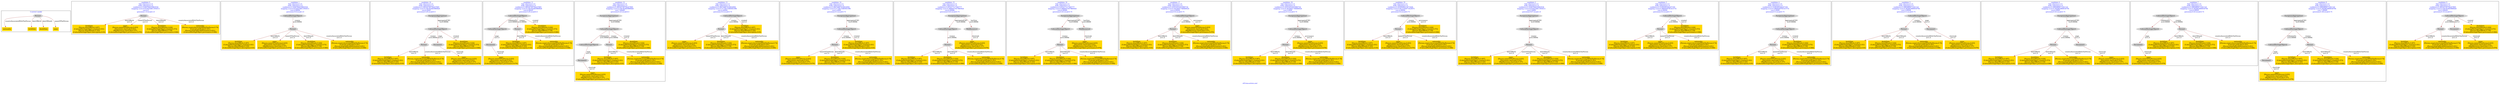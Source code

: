digraph n0 {
fontcolor="blue"
remincross="true"
label="s03-ima-artists.xml"
subgraph cluster_0 {
label="1-correct model"
n2[style="filled",color="white",fillcolor="lightgray",label="Person1"];
n3[shape="plaintext",style="filled",fillcolor="gold",label="nationality"];
n4[shape="plaintext",style="filled",fillcolor="gold",label="birthDate"];
n5[shape="plaintext",style="filled",fillcolor="gold",label="deathDate"];
n6[shape="plaintext",style="filled",fillcolor="gold",label="name"];
}
subgraph cluster_1 {
label="candidate 0\nlink coherence:1.0\nnode coherence:1.0\nconfidence:0.5240764435863534\nmapping score:0.6330254811954511\ncost:4.0\n-precision:1.0-recall:1.0"
n8[style="filled",color="white",fillcolor="lightgray",label="Person1"];
n9[shape="plaintext",style="filled",fillcolor="gold",label="birthDate\n[Person,dateOfBirth,0.497]\n[CulturalHeritageObject,created,0.331]\n[Person,dateOfDeath,0.143]\n[CulturalHeritageObject,description,0.03]"];
n10[shape="plaintext",style="filled",fillcolor="gold",label="name\n[Person,nameOfThePerson,0.433]\n[Document,classLink,0.331]\n[WebResource,classLink,0.157]\n[CulturalHeritageObject,provenance,0.079]"];
n11[shape="plaintext",style="filled",fillcolor="gold",label="deathDate\n[Person,dateOfDeath,0.426]\n[CulturalHeritageObject,created,0.373]\n[Person,dateOfBirth,0.134]\n[CulturalHeritageObject,provenance,0.066]"];
n12[shape="plaintext",style="filled",fillcolor="gold",label="nationality\n[Person,countryAssociatedWithThePerson,0.74]\n[Concept,prefLabel,0.161]\n[Person,biographicalInformation,0.051]\n[CulturalHeritageObject,provenance,0.048]"];
}
subgraph cluster_2 {
label="candidate 1\nlink coherence:1.0\nnode coherence:1.0\nconfidence:0.5240764435863534\nmapping score:0.6330254811954511\ncost:4.99994\n-precision:0.8-recall:1.0"
n14[style="filled",color="white",fillcolor="lightgray",label="CulturalHeritageObject1"];
n15[style="filled",color="white",fillcolor="lightgray",label="Person1"];
n16[shape="plaintext",style="filled",fillcolor="gold",label="birthDate\n[Person,dateOfBirth,0.497]\n[CulturalHeritageObject,created,0.331]\n[Person,dateOfDeath,0.143]\n[CulturalHeritageObject,description,0.03]"];
n17[shape="plaintext",style="filled",fillcolor="gold",label="name\n[Person,nameOfThePerson,0.433]\n[Document,classLink,0.331]\n[WebResource,classLink,0.157]\n[CulturalHeritageObject,provenance,0.079]"];
n18[shape="plaintext",style="filled",fillcolor="gold",label="deathDate\n[Person,dateOfDeath,0.426]\n[CulturalHeritageObject,created,0.373]\n[Person,dateOfBirth,0.134]\n[CulturalHeritageObject,provenance,0.066]"];
n19[shape="plaintext",style="filled",fillcolor="gold",label="nationality\n[Person,countryAssociatedWithThePerson,0.74]\n[Concept,prefLabel,0.161]\n[Person,biographicalInformation,0.051]\n[CulturalHeritageObject,provenance,0.048]"];
}
subgraph cluster_3 {
label="candidate 10\nlink coherence:1.0\nnode coherence:1.0\nconfidence:0.48534739794247805\nmapping score:0.536782465980826\ncost:6.9999\n-precision:0.29-recall:0.5"
n21[style="filled",color="white",fillcolor="lightgray",label="CulturalHeritageObject1"];
n22[style="filled",color="white",fillcolor="lightgray",label="Person1"];
n23[style="filled",color="white",fillcolor="lightgray",label="Document1"];
n24[style="filled",color="white",fillcolor="lightgray",label="EuropeanaAggregation1"];
n25[shape="plaintext",style="filled",fillcolor="gold",label="birthDate\n[Person,dateOfBirth,0.497]\n[CulturalHeritageObject,created,0.331]\n[Person,dateOfDeath,0.143]\n[CulturalHeritageObject,description,0.03]"];
n26[shape="plaintext",style="filled",fillcolor="gold",label="deathDate\n[Person,dateOfDeath,0.426]\n[CulturalHeritageObject,created,0.373]\n[Person,dateOfBirth,0.134]\n[CulturalHeritageObject,provenance,0.066]"];
n27[shape="plaintext",style="filled",fillcolor="gold",label="name\n[Person,nameOfThePerson,0.433]\n[Document,classLink,0.331]\n[WebResource,classLink,0.157]\n[CulturalHeritageObject,provenance,0.079]"];
n28[shape="plaintext",style="filled",fillcolor="gold",label="nationality\n[Person,countryAssociatedWithThePerson,0.74]\n[Concept,prefLabel,0.161]\n[Person,biographicalInformation,0.051]\n[CulturalHeritageObject,provenance,0.048]"];
}
subgraph cluster_4 {
label="candidate 11\nlink coherence:1.0\nnode coherence:1.0\nconfidence:0.48534739794247805\nmapping score:0.536782465980826\ncost:6.99993\n-precision:0.29-recall:0.5"
n30[style="filled",color="white",fillcolor="lightgray",label="CulturalHeritageObject1"];
n31[style="filled",color="white",fillcolor="lightgray",label="CulturalHeritageObject2"];
n32[style="filled",color="white",fillcolor="lightgray",label="Person1"];
n33[style="filled",color="white",fillcolor="lightgray",label="Document2"];
n34[shape="plaintext",style="filled",fillcolor="gold",label="birthDate\n[Person,dateOfBirth,0.497]\n[CulturalHeritageObject,created,0.331]\n[Person,dateOfDeath,0.143]\n[CulturalHeritageObject,description,0.03]"];
n35[shape="plaintext",style="filled",fillcolor="gold",label="name\n[Person,nameOfThePerson,0.433]\n[Document,classLink,0.331]\n[WebResource,classLink,0.157]\n[CulturalHeritageObject,provenance,0.079]"];
n36[shape="plaintext",style="filled",fillcolor="gold",label="deathDate\n[Person,dateOfDeath,0.426]\n[CulturalHeritageObject,created,0.373]\n[Person,dateOfBirth,0.134]\n[CulturalHeritageObject,provenance,0.066]"];
n37[shape="plaintext",style="filled",fillcolor="gold",label="nationality\n[Person,countryAssociatedWithThePerson,0.74]\n[Concept,prefLabel,0.161]\n[Person,biographicalInformation,0.051]\n[CulturalHeritageObject,provenance,0.048]"];
}
subgraph cluster_5 {
label="candidate 12\nlink coherence:1.0\nnode coherence:1.0\nconfidence:0.48534739794247805\nmapping score:0.536782465980826\ncost:7.99989\n-precision:0.25-recall:0.5"
n39[style="filled",color="white",fillcolor="lightgray",label="CulturalHeritageObject1"];
n40[style="filled",color="white",fillcolor="lightgray",label="CulturalHeritageObject2"];
n41[style="filled",color="white",fillcolor="lightgray",label="Person1"];
n42[style="filled",color="white",fillcolor="lightgray",label="Document2"];
n43[style="filled",color="white",fillcolor="lightgray",label="EuropeanaAggregation1"];
n44[shape="plaintext",style="filled",fillcolor="gold",label="birthDate\n[Person,dateOfBirth,0.497]\n[CulturalHeritageObject,created,0.331]\n[Person,dateOfDeath,0.143]\n[CulturalHeritageObject,description,0.03]"];
n45[shape="plaintext",style="filled",fillcolor="gold",label="name\n[Person,nameOfThePerson,0.433]\n[Document,classLink,0.331]\n[WebResource,classLink,0.157]\n[CulturalHeritageObject,provenance,0.079]"];
n46[shape="plaintext",style="filled",fillcolor="gold",label="deathDate\n[Person,dateOfDeath,0.426]\n[CulturalHeritageObject,created,0.373]\n[Person,dateOfBirth,0.134]\n[CulturalHeritageObject,provenance,0.066]"];
n47[shape="plaintext",style="filled",fillcolor="gold",label="nationality\n[Person,countryAssociatedWithThePerson,0.74]\n[Concept,prefLabel,0.161]\n[Person,biographicalInformation,0.051]\n[CulturalHeritageObject,provenance,0.048]"];
}
subgraph cluster_6 {
label="candidate 13\nlink coherence:1.0\nnode coherence:1.0\nconfidence:0.48274467416832856\nmapping score:0.5775815580561096\ncost:4.99994\n-precision:0.6-recall:0.75"
n49[style="filled",color="white",fillcolor="lightgray",label="CulturalHeritageObject1"];
n50[style="filled",color="white",fillcolor="lightgray",label="Person1"];
n51[shape="plaintext",style="filled",fillcolor="gold",label="birthDate\n[Person,dateOfBirth,0.497]\n[CulturalHeritageObject,created,0.331]\n[Person,dateOfDeath,0.143]\n[CulturalHeritageObject,description,0.03]"];
n52[shape="plaintext",style="filled",fillcolor="gold",label="name\n[Person,nameOfThePerson,0.433]\n[Document,classLink,0.331]\n[WebResource,classLink,0.157]\n[CulturalHeritageObject,provenance,0.079]"];
n53[shape="plaintext",style="filled",fillcolor="gold",label="deathDate\n[Person,dateOfDeath,0.426]\n[CulturalHeritageObject,created,0.373]\n[Person,dateOfBirth,0.134]\n[CulturalHeritageObject,provenance,0.066]"];
n54[shape="plaintext",style="filled",fillcolor="gold",label="nationality\n[Person,countryAssociatedWithThePerson,0.74]\n[Concept,prefLabel,0.161]\n[Person,biographicalInformation,0.051]\n[CulturalHeritageObject,provenance,0.048]"];
}
subgraph cluster_7 {
label="candidate 14\nlink coherence:1.0\nnode coherence:1.0\nconfidence:0.48274467416832856\nmapping score:0.5775815580561096\ncost:5.9999\n-precision:0.5-recall:0.75"
n56[style="filled",color="white",fillcolor="lightgray",label="CulturalHeritageObject1"];
n57[style="filled",color="white",fillcolor="lightgray",label="Person1"];
n58[style="filled",color="white",fillcolor="lightgray",label="EuropeanaAggregation1"];
n59[shape="plaintext",style="filled",fillcolor="gold",label="birthDate\n[Person,dateOfBirth,0.497]\n[CulturalHeritageObject,created,0.331]\n[Person,dateOfDeath,0.143]\n[CulturalHeritageObject,description,0.03]"];
n60[shape="plaintext",style="filled",fillcolor="gold",label="name\n[Person,nameOfThePerson,0.433]\n[Document,classLink,0.331]\n[WebResource,classLink,0.157]\n[CulturalHeritageObject,provenance,0.079]"];
n61[shape="plaintext",style="filled",fillcolor="gold",label="deathDate\n[Person,dateOfDeath,0.426]\n[CulturalHeritageObject,created,0.373]\n[Person,dateOfBirth,0.134]\n[CulturalHeritageObject,provenance,0.066]"];
n62[shape="plaintext",style="filled",fillcolor="gold",label="nationality\n[Person,countryAssociatedWithThePerson,0.74]\n[Concept,prefLabel,0.161]\n[Person,biographicalInformation,0.051]\n[CulturalHeritageObject,provenance,0.048]"];
}
subgraph cluster_8 {
label="candidate 15\nlink coherence:1.0\nnode coherence:1.0\nconfidence:0.455217117365777\nmapping score:0.5684057057885924\ncost:6.99986\n-precision:0.43-recall:0.75"
n64[style="filled",color="white",fillcolor="lightgray",label="CulturalHeritageObject1"];
n65[style="filled",color="white",fillcolor="lightgray",label="Person1"];
n66[style="filled",color="white",fillcolor="lightgray",label="EuropeanaAggregation1"];
n67[style="filled",color="white",fillcolor="lightgray",label="WebResource1"];
n68[shape="plaintext",style="filled",fillcolor="gold",label="birthDate\n[Person,dateOfBirth,0.497]\n[CulturalHeritageObject,created,0.331]\n[Person,dateOfDeath,0.143]\n[CulturalHeritageObject,description,0.03]"];
n69[shape="plaintext",style="filled",fillcolor="gold",label="deathDate\n[Person,dateOfDeath,0.426]\n[CulturalHeritageObject,created,0.373]\n[Person,dateOfBirth,0.134]\n[CulturalHeritageObject,provenance,0.066]"];
n70[shape="plaintext",style="filled",fillcolor="gold",label="name\n[Person,nameOfThePerson,0.433]\n[Document,classLink,0.331]\n[WebResource,classLink,0.157]\n[CulturalHeritageObject,provenance,0.079]"];
n71[shape="plaintext",style="filled",fillcolor="gold",label="nationality\n[Person,countryAssociatedWithThePerson,0.74]\n[Concept,prefLabel,0.161]\n[Person,biographicalInformation,0.051]\n[CulturalHeritageObject,provenance,0.048]"];
}
subgraph cluster_9 {
label="candidate 16\nlink coherence:1.0\nnode coherence:1.0\nconfidence:0.455217117365777\nmapping score:0.5684057057885924\ncost:6.99989\n-precision:0.43-recall:0.75"
n73[style="filled",color="white",fillcolor="lightgray",label="CulturalHeritageObject1"];
n74[style="filled",color="white",fillcolor="lightgray",label="Person1"];
n75[style="filled",color="white",fillcolor="lightgray",label="EuropeanaAggregation1"];
n76[style="filled",color="white",fillcolor="lightgray",label="WebResource2"];
n77[shape="plaintext",style="filled",fillcolor="gold",label="birthDate\n[Person,dateOfBirth,0.497]\n[CulturalHeritageObject,created,0.331]\n[Person,dateOfDeath,0.143]\n[CulturalHeritageObject,description,0.03]"];
n78[shape="plaintext",style="filled",fillcolor="gold",label="name\n[Person,nameOfThePerson,0.433]\n[Document,classLink,0.331]\n[WebResource,classLink,0.157]\n[CulturalHeritageObject,provenance,0.079]"];
n79[shape="plaintext",style="filled",fillcolor="gold",label="deathDate\n[Person,dateOfDeath,0.426]\n[CulturalHeritageObject,created,0.373]\n[Person,dateOfBirth,0.134]\n[CulturalHeritageObject,provenance,0.066]"];
n80[shape="plaintext",style="filled",fillcolor="gold",label="nationality\n[Person,countryAssociatedWithThePerson,0.74]\n[Concept,prefLabel,0.161]\n[Person,biographicalInformation,0.051]\n[CulturalHeritageObject,provenance,0.048]"];
}
subgraph cluster_10 {
label="candidate 17\nlink coherence:1.0\nnode coherence:1.0\nconfidence:0.43553252453980734\nmapping score:0.5618441748466024\ncost:4.99994\n-precision:0.6-recall:0.75"
n82[style="filled",color="white",fillcolor="lightgray",label="CulturalHeritageObject1"];
n83[style="filled",color="white",fillcolor="lightgray",label="Person1"];
n84[shape="plaintext",style="filled",fillcolor="gold",label="birthDate\n[Person,dateOfBirth,0.497]\n[CulturalHeritageObject,created,0.331]\n[Person,dateOfDeath,0.143]\n[CulturalHeritageObject,description,0.03]"];
n85[shape="plaintext",style="filled",fillcolor="gold",label="name\n[Person,nameOfThePerson,0.433]\n[Document,classLink,0.331]\n[WebResource,classLink,0.157]\n[CulturalHeritageObject,provenance,0.079]"];
n86[shape="plaintext",style="filled",fillcolor="gold",label="deathDate\n[Person,dateOfDeath,0.426]\n[CulturalHeritageObject,created,0.373]\n[Person,dateOfBirth,0.134]\n[CulturalHeritageObject,provenance,0.066]"];
n87[shape="plaintext",style="filled",fillcolor="gold",label="nationality\n[Person,countryAssociatedWithThePerson,0.74]\n[Concept,prefLabel,0.161]\n[Person,biographicalInformation,0.051]\n[CulturalHeritageObject,provenance,0.048]"];
}
subgraph cluster_11 {
label="candidate 18\nlink coherence:1.0\nnode coherence:1.0\nconfidence:0.43553252453980734\nmapping score:0.5618441748466024\ncost:5.9999\n-precision:0.5-recall:0.75"
n89[style="filled",color="white",fillcolor="lightgray",label="CulturalHeritageObject1"];
n90[style="filled",color="white",fillcolor="lightgray",label="Person1"];
n91[style="filled",color="white",fillcolor="lightgray",label="EuropeanaAggregation1"];
n92[shape="plaintext",style="filled",fillcolor="gold",label="birthDate\n[Person,dateOfBirth,0.497]\n[CulturalHeritageObject,created,0.331]\n[Person,dateOfDeath,0.143]\n[CulturalHeritageObject,description,0.03]"];
n93[shape="plaintext",style="filled",fillcolor="gold",label="name\n[Person,nameOfThePerson,0.433]\n[Document,classLink,0.331]\n[WebResource,classLink,0.157]\n[CulturalHeritageObject,provenance,0.079]"];
n94[shape="plaintext",style="filled",fillcolor="gold",label="deathDate\n[Person,dateOfDeath,0.426]\n[CulturalHeritageObject,created,0.373]\n[Person,dateOfBirth,0.134]\n[CulturalHeritageObject,provenance,0.066]"];
n95[shape="plaintext",style="filled",fillcolor="gold",label="nationality\n[Person,countryAssociatedWithThePerson,0.74]\n[Concept,prefLabel,0.161]\n[Person,biographicalInformation,0.051]\n[CulturalHeritageObject,provenance,0.048]"];
}
subgraph cluster_12 {
label="candidate 19\nlink coherence:1.0\nnode coherence:1.0\nconfidence:0.4339549213071626\nmapping score:0.5613183071023875\ncost:4.99994\n-precision:0.6-recall:0.75"
n97[style="filled",color="white",fillcolor="lightgray",label="CulturalHeritageObject1"];
n98[style="filled",color="white",fillcolor="lightgray",label="Person1"];
n99[shape="plaintext",style="filled",fillcolor="gold",label="birthDate\n[Person,dateOfBirth,0.497]\n[CulturalHeritageObject,created,0.331]\n[Person,dateOfDeath,0.143]\n[CulturalHeritageObject,description,0.03]"];
n100[shape="plaintext",style="filled",fillcolor="gold",label="deathDate\n[Person,dateOfDeath,0.426]\n[CulturalHeritageObject,created,0.373]\n[Person,dateOfBirth,0.134]\n[CulturalHeritageObject,provenance,0.066]"];
n101[shape="plaintext",style="filled",fillcolor="gold",label="name\n[Person,nameOfThePerson,0.433]\n[Document,classLink,0.331]\n[WebResource,classLink,0.157]\n[CulturalHeritageObject,provenance,0.079]"];
n102[shape="plaintext",style="filled",fillcolor="gold",label="nationality\n[Person,countryAssociatedWithThePerson,0.74]\n[Concept,prefLabel,0.161]\n[Person,biographicalInformation,0.051]\n[CulturalHeritageObject,provenance,0.048]"];
}
subgraph cluster_13 {
label="candidate 2\nlink coherence:1.0\nnode coherence:1.0\nconfidence:0.5240764435863534\nmapping score:0.6330254811954511\ncost:5.9999\n-precision:0.67-recall:1.0"
n104[style="filled",color="white",fillcolor="lightgray",label="CulturalHeritageObject1"];
n105[style="filled",color="white",fillcolor="lightgray",label="Person1"];
n106[style="filled",color="white",fillcolor="lightgray",label="EuropeanaAggregation1"];
n107[shape="plaintext",style="filled",fillcolor="gold",label="birthDate\n[Person,dateOfBirth,0.497]\n[CulturalHeritageObject,created,0.331]\n[Person,dateOfDeath,0.143]\n[CulturalHeritageObject,description,0.03]"];
n108[shape="plaintext",style="filled",fillcolor="gold",label="name\n[Person,nameOfThePerson,0.433]\n[Document,classLink,0.331]\n[WebResource,classLink,0.157]\n[CulturalHeritageObject,provenance,0.079]"];
n109[shape="plaintext",style="filled",fillcolor="gold",label="deathDate\n[Person,dateOfDeath,0.426]\n[CulturalHeritageObject,created,0.373]\n[Person,dateOfBirth,0.134]\n[CulturalHeritageObject,provenance,0.066]"];
n110[shape="plaintext",style="filled",fillcolor="gold",label="nationality\n[Person,countryAssociatedWithThePerson,0.74]\n[Concept,prefLabel,0.161]\n[Person,biographicalInformation,0.051]\n[CulturalHeritageObject,provenance,0.048]"];
}
subgraph cluster_14 {
label="candidate 3\nlink coherence:1.0\nnode coherence:1.0\nconfidence:0.5108349344247193\nmapping score:0.5869449781415731\ncost:4.99994\n-precision:0.6-recall:0.75"
n112[style="filled",color="white",fillcolor="lightgray",label="CulturalHeritageObject1"];
n113[style="filled",color="white",fillcolor="lightgray",label="Person1"];
n114[shape="plaintext",style="filled",fillcolor="gold",label="birthDate\n[Person,dateOfBirth,0.497]\n[CulturalHeritageObject,created,0.331]\n[Person,dateOfDeath,0.143]\n[CulturalHeritageObject,description,0.03]"];
n115[shape="plaintext",style="filled",fillcolor="gold",label="deathDate\n[Person,dateOfDeath,0.426]\n[CulturalHeritageObject,created,0.373]\n[Person,dateOfBirth,0.134]\n[CulturalHeritageObject,provenance,0.066]"];
n116[shape="plaintext",style="filled",fillcolor="gold",label="name\n[Person,nameOfThePerson,0.433]\n[Document,classLink,0.331]\n[WebResource,classLink,0.157]\n[CulturalHeritageObject,provenance,0.079]"];
n117[shape="plaintext",style="filled",fillcolor="gold",label="nationality\n[Person,countryAssociatedWithThePerson,0.74]\n[Concept,prefLabel,0.161]\n[Person,biographicalInformation,0.051]\n[CulturalHeritageObject,provenance,0.048]"];
}
subgraph cluster_15 {
label="candidate 4\nlink coherence:1.0\nnode coherence:1.0\nconfidence:0.5108349344247193\nmapping score:0.5869449781415731\ncost:5.9999\n-precision:0.5-recall:0.75"
n119[style="filled",color="white",fillcolor="lightgray",label="CulturalHeritageObject1"];
n120[style="filled",color="white",fillcolor="lightgray",label="Person1"];
n121[style="filled",color="white",fillcolor="lightgray",label="EuropeanaAggregation1"];
n122[shape="plaintext",style="filled",fillcolor="gold",label="birthDate\n[Person,dateOfBirth,0.497]\n[CulturalHeritageObject,created,0.331]\n[Person,dateOfDeath,0.143]\n[CulturalHeritageObject,description,0.03]"];
n123[shape="plaintext",style="filled",fillcolor="gold",label="deathDate\n[Person,dateOfDeath,0.426]\n[CulturalHeritageObject,created,0.373]\n[Person,dateOfBirth,0.134]\n[CulturalHeritageObject,provenance,0.066]"];
n124[shape="plaintext",style="filled",fillcolor="gold",label="name\n[Person,nameOfThePerson,0.433]\n[Document,classLink,0.331]\n[WebResource,classLink,0.157]\n[CulturalHeritageObject,provenance,0.079]"];
n125[shape="plaintext",style="filled",fillcolor="gold",label="nationality\n[Person,countryAssociatedWithThePerson,0.74]\n[Concept,prefLabel,0.161]\n[Person,biographicalInformation,0.051]\n[CulturalHeritageObject,provenance,0.048]"];
}
subgraph cluster_16 {
label="candidate 5\nlink coherence:1.0\nnode coherence:1.0\nconfidence:0.4985889071041122\nmapping score:0.582862969034704\ncost:5.99994\n-precision:0.5-recall:0.75"
n127[style="filled",color="white",fillcolor="lightgray",label="CulturalHeritageObject1"];
n128[style="filled",color="white",fillcolor="lightgray",label="Person1"];
n129[style="filled",color="white",fillcolor="lightgray",label="Document1"];
n130[shape="plaintext",style="filled",fillcolor="gold",label="birthDate\n[Person,dateOfBirth,0.497]\n[CulturalHeritageObject,created,0.331]\n[Person,dateOfDeath,0.143]\n[CulturalHeritageObject,description,0.03]"];
n131[shape="plaintext",style="filled",fillcolor="gold",label="deathDate\n[Person,dateOfDeath,0.426]\n[CulturalHeritageObject,created,0.373]\n[Person,dateOfBirth,0.134]\n[CulturalHeritageObject,provenance,0.066]"];
n132[shape="plaintext",style="filled",fillcolor="gold",label="name\n[Person,nameOfThePerson,0.433]\n[Document,classLink,0.331]\n[WebResource,classLink,0.157]\n[CulturalHeritageObject,provenance,0.079]"];
n133[shape="plaintext",style="filled",fillcolor="gold",label="nationality\n[Person,countryAssociatedWithThePerson,0.74]\n[Concept,prefLabel,0.161]\n[Person,biographicalInformation,0.051]\n[CulturalHeritageObject,provenance,0.048]"];
}
subgraph cluster_17 {
label="candidate 6\nlink coherence:1.0\nnode coherence:1.0\nconfidence:0.4985889071041122\nmapping score:0.582862969034704\ncost:6.9999\n-precision:0.43-recall:0.75"
n135[style="filled",color="white",fillcolor="lightgray",label="CulturalHeritageObject1"];
n136[style="filled",color="white",fillcolor="lightgray",label="Person1"];
n137[style="filled",color="white",fillcolor="lightgray",label="Document1"];
n138[style="filled",color="white",fillcolor="lightgray",label="EuropeanaAggregation1"];
n139[shape="plaintext",style="filled",fillcolor="gold",label="birthDate\n[Person,dateOfBirth,0.497]\n[CulturalHeritageObject,created,0.331]\n[Person,dateOfDeath,0.143]\n[CulturalHeritageObject,description,0.03]"];
n140[shape="plaintext",style="filled",fillcolor="gold",label="deathDate\n[Person,dateOfDeath,0.426]\n[CulturalHeritageObject,created,0.373]\n[Person,dateOfBirth,0.134]\n[CulturalHeritageObject,provenance,0.066]"];
n141[shape="plaintext",style="filled",fillcolor="gold",label="name\n[Person,nameOfThePerson,0.433]\n[Document,classLink,0.331]\n[WebResource,classLink,0.157]\n[CulturalHeritageObject,provenance,0.079]"];
n142[shape="plaintext",style="filled",fillcolor="gold",label="nationality\n[Person,countryAssociatedWithThePerson,0.74]\n[Concept,prefLabel,0.161]\n[Person,biographicalInformation,0.051]\n[CulturalHeritageObject,provenance,0.048]"];
}
subgraph cluster_18 {
label="candidate 7\nlink coherence:1.0\nnode coherence:1.0\nconfidence:0.4985889071041122\nmapping score:0.582862969034704\ncost:6.99993\n-precision:0.43-recall:0.75"
n144[style="filled",color="white",fillcolor="lightgray",label="CulturalHeritageObject1"];
n145[style="filled",color="white",fillcolor="lightgray",label="CulturalHeritageObject2"];
n146[style="filled",color="white",fillcolor="lightgray",label="Person1"];
n147[style="filled",color="white",fillcolor="lightgray",label="Document2"];
n148[shape="plaintext",style="filled",fillcolor="gold",label="birthDate\n[Person,dateOfBirth,0.497]\n[CulturalHeritageObject,created,0.331]\n[Person,dateOfDeath,0.143]\n[CulturalHeritageObject,description,0.03]"];
n149[shape="plaintext",style="filled",fillcolor="gold",label="name\n[Person,nameOfThePerson,0.433]\n[Document,classLink,0.331]\n[WebResource,classLink,0.157]\n[CulturalHeritageObject,provenance,0.079]"];
n150[shape="plaintext",style="filled",fillcolor="gold",label="deathDate\n[Person,dateOfDeath,0.426]\n[CulturalHeritageObject,created,0.373]\n[Person,dateOfBirth,0.134]\n[CulturalHeritageObject,provenance,0.066]"];
n151[shape="plaintext",style="filled",fillcolor="gold",label="nationality\n[Person,countryAssociatedWithThePerson,0.74]\n[Concept,prefLabel,0.161]\n[Person,biographicalInformation,0.051]\n[CulturalHeritageObject,provenance,0.048]"];
}
subgraph cluster_19 {
label="candidate 8\nlink coherence:1.0\nnode coherence:1.0\nconfidence:0.4985889071041122\nmapping score:0.582862969034704\ncost:7.99989\n-precision:0.38-recall:0.75"
n153[style="filled",color="white",fillcolor="lightgray",label="CulturalHeritageObject1"];
n154[style="filled",color="white",fillcolor="lightgray",label="CulturalHeritageObject2"];
n155[style="filled",color="white",fillcolor="lightgray",label="Person1"];
n156[style="filled",color="white",fillcolor="lightgray",label="Document2"];
n157[style="filled",color="white",fillcolor="lightgray",label="EuropeanaAggregation1"];
n158[shape="plaintext",style="filled",fillcolor="gold",label="birthDate\n[Person,dateOfBirth,0.497]\n[CulturalHeritageObject,created,0.331]\n[Person,dateOfDeath,0.143]\n[CulturalHeritageObject,description,0.03]"];
n159[shape="plaintext",style="filled",fillcolor="gold",label="name\n[Person,nameOfThePerson,0.433]\n[Document,classLink,0.331]\n[WebResource,classLink,0.157]\n[CulturalHeritageObject,provenance,0.079]"];
n160[shape="plaintext",style="filled",fillcolor="gold",label="deathDate\n[Person,dateOfDeath,0.426]\n[CulturalHeritageObject,created,0.373]\n[Person,dateOfBirth,0.134]\n[CulturalHeritageObject,provenance,0.066]"];
n161[shape="plaintext",style="filled",fillcolor="gold",label="nationality\n[Person,countryAssociatedWithThePerson,0.74]\n[Concept,prefLabel,0.161]\n[Person,biographicalInformation,0.051]\n[CulturalHeritageObject,provenance,0.048]"];
}
subgraph cluster_20 {
label="candidate 9\nlink coherence:1.0\nnode coherence:1.0\nconfidence:0.48534739794247805\nmapping score:0.536782465980826\ncost:5.99994\n-precision:0.33-recall:0.5"
n163[style="filled",color="white",fillcolor="lightgray",label="CulturalHeritageObject1"];
n164[style="filled",color="white",fillcolor="lightgray",label="Person1"];
n165[style="filled",color="white",fillcolor="lightgray",label="Document1"];
n166[shape="plaintext",style="filled",fillcolor="gold",label="birthDate\n[Person,dateOfBirth,0.497]\n[CulturalHeritageObject,created,0.331]\n[Person,dateOfDeath,0.143]\n[CulturalHeritageObject,description,0.03]"];
n167[shape="plaintext",style="filled",fillcolor="gold",label="deathDate\n[Person,dateOfDeath,0.426]\n[CulturalHeritageObject,created,0.373]\n[Person,dateOfBirth,0.134]\n[CulturalHeritageObject,provenance,0.066]"];
n168[shape="plaintext",style="filled",fillcolor="gold",label="name\n[Person,nameOfThePerson,0.433]\n[Document,classLink,0.331]\n[WebResource,classLink,0.157]\n[CulturalHeritageObject,provenance,0.079]"];
n169[shape="plaintext",style="filled",fillcolor="gold",label="nationality\n[Person,countryAssociatedWithThePerson,0.74]\n[Concept,prefLabel,0.161]\n[Person,biographicalInformation,0.051]\n[CulturalHeritageObject,provenance,0.048]"];
}
n2 -> n3[color="brown",fontcolor="black",label="countryAssociatedWithThePerson"]
n2 -> n4[color="brown",fontcolor="black",label="dateOfBirth"]
n2 -> n5[color="brown",fontcolor="black",label="dateOfDeath"]
n2 -> n6[color="brown",fontcolor="black",label="nameOfThePerson"]
n8 -> n9[color="brown",fontcolor="black",label="dateOfBirth\nw=1.0"]
n8 -> n10[color="brown",fontcolor="black",label="nameOfThePerson\nw=1.0"]
n8 -> n11[color="brown",fontcolor="black",label="dateOfDeath\nw=1.0"]
n8 -> n12[color="brown",fontcolor="black",label="countryAssociatedWithThePerson\nw=1.0"]
n14 -> n15[color="brown",fontcolor="black",label="creator\nw=0.99994"]
n15 -> n16[color="brown",fontcolor="black",label="dateOfBirth\nw=1.0"]
n15 -> n17[color="brown",fontcolor="black",label="nameOfThePerson\nw=1.0"]
n15 -> n18[color="brown",fontcolor="black",label="dateOfDeath\nw=1.0"]
n15 -> n19[color="brown",fontcolor="black",label="countryAssociatedWithThePerson\nw=1.0"]
n21 -> n22[color="brown",fontcolor="black",label="creator\nw=0.99994"]
n21 -> n23[color="brown",fontcolor="black",label="page\nw=1.0"]
n24 -> n21[color="brown",fontcolor="black",label="aggregatedCHO\nw=0.99996"]
n22 -> n25[color="brown",fontcolor="black",label="dateOfBirth\nw=1.0"]
n21 -> n26[color="brown",fontcolor="black",label="created\nw=1.0"]
n23 -> n27[color="brown",fontcolor="black",label="classLink\nw=1.0"]
n22 -> n28[color="brown",fontcolor="black",label="countryAssociatedWithThePerson\nw=1.0"]
n30 -> n31[color="brown",fontcolor="black",label="isRelatedTo\nw=0.99999"]
n30 -> n32[color="brown",fontcolor="black",label="creator\nw=0.99994"]
n31 -> n33[color="brown",fontcolor="black",label="page\nw=1.0"]
n32 -> n34[color="brown",fontcolor="black",label="dateOfBirth\nw=1.0"]
n33 -> n35[color="brown",fontcolor="black",label="classLink\nw=1.0"]
n30 -> n36[color="brown",fontcolor="black",label="created\nw=1.0"]
n32 -> n37[color="brown",fontcolor="black",label="countryAssociatedWithThePerson\nw=1.0"]
n39 -> n40[color="brown",fontcolor="black",label="isRelatedTo\nw=0.99999"]
n39 -> n41[color="brown",fontcolor="black",label="creator\nw=0.99994"]
n40 -> n42[color="brown",fontcolor="black",label="page\nw=1.0"]
n43 -> n39[color="brown",fontcolor="black",label="aggregatedCHO\nw=0.99996"]
n41 -> n44[color="brown",fontcolor="black",label="dateOfBirth\nw=1.0"]
n42 -> n45[color="brown",fontcolor="black",label="classLink\nw=1.0"]
n39 -> n46[color="brown",fontcolor="black",label="created\nw=1.0"]
n41 -> n47[color="brown",fontcolor="black",label="countryAssociatedWithThePerson\nw=1.0"]
n49 -> n50[color="brown",fontcolor="black",label="creator\nw=0.99994"]
n49 -> n51[color="brown",fontcolor="black",label="created\nw=1.0"]
n50 -> n52[color="brown",fontcolor="black",label="nameOfThePerson\nw=1.0"]
n50 -> n53[color="brown",fontcolor="black",label="dateOfDeath\nw=1.0"]
n50 -> n54[color="brown",fontcolor="black",label="countryAssociatedWithThePerson\nw=1.0"]
n56 -> n57[color="brown",fontcolor="black",label="creator\nw=0.99994"]
n58 -> n56[color="brown",fontcolor="black",label="aggregatedCHO\nw=0.99996"]
n56 -> n59[color="brown",fontcolor="black",label="created\nw=1.0"]
n57 -> n60[color="brown",fontcolor="black",label="nameOfThePerson\nw=1.0"]
n57 -> n61[color="brown",fontcolor="black",label="dateOfDeath\nw=1.0"]
n57 -> n62[color="brown",fontcolor="black",label="countryAssociatedWithThePerson\nw=1.0"]
n64 -> n65[color="brown",fontcolor="black",label="creator\nw=0.99994"]
n66 -> n64[color="brown",fontcolor="black",label="aggregatedCHO\nw=0.99996"]
n66 -> n67[color="brown",fontcolor="black",label="hasView\nw=0.99996"]
n65 -> n68[color="brown",fontcolor="black",label="dateOfBirth\nw=1.0"]
n65 -> n69[color="brown",fontcolor="black",label="dateOfDeath\nw=1.0"]
n67 -> n70[color="brown",fontcolor="black",label="classLink\nw=1.0"]
n65 -> n71[color="brown",fontcolor="black",label="countryAssociatedWithThePerson\nw=1.0"]
n73 -> n74[color="brown",fontcolor="black",label="creator\nw=0.99994"]
n75 -> n73[color="brown",fontcolor="black",label="aggregatedCHO\nw=0.99996"]
n75 -> n76[color="brown",fontcolor="black",label="hasView\nw=0.99999"]
n74 -> n77[color="brown",fontcolor="black",label="dateOfBirth\nw=1.0"]
n76 -> n78[color="brown",fontcolor="black",label="classLink\nw=1.0"]
n74 -> n79[color="brown",fontcolor="black",label="dateOfDeath\nw=1.0"]
n74 -> n80[color="brown",fontcolor="black",label="countryAssociatedWithThePerson\nw=1.0"]
n82 -> n83[color="brown",fontcolor="black",label="creator\nw=0.99994"]
n83 -> n84[color="brown",fontcolor="black",label="dateOfBirth\nw=1.0"]
n82 -> n85[color="brown",fontcolor="black",label="provenance\nw=1.0"]
n83 -> n86[color="brown",fontcolor="black",label="dateOfDeath\nw=1.0"]
n83 -> n87[color="brown",fontcolor="black",label="countryAssociatedWithThePerson\nw=1.0"]
n89 -> n90[color="brown",fontcolor="black",label="creator\nw=0.99994"]
n91 -> n89[color="brown",fontcolor="black",label="aggregatedCHO\nw=0.99996"]
n90 -> n92[color="brown",fontcolor="black",label="dateOfBirth\nw=1.0"]
n89 -> n93[color="brown",fontcolor="black",label="provenance\nw=1.0"]
n90 -> n94[color="brown",fontcolor="black",label="dateOfDeath\nw=1.0"]
n90 -> n95[color="brown",fontcolor="black",label="countryAssociatedWithThePerson\nw=1.0"]
n97 -> n98[color="brown",fontcolor="black",label="creator\nw=0.99994"]
n98 -> n99[color="brown",fontcolor="black",label="dateOfBirth\nw=1.0"]
n97 -> n100[color="brown",fontcolor="black",label="provenance\nw=1.0"]
n98 -> n101[color="brown",fontcolor="black",label="nameOfThePerson\nw=1.0"]
n98 -> n102[color="brown",fontcolor="black",label="countryAssociatedWithThePerson\nw=1.0"]
n104 -> n105[color="brown",fontcolor="black",label="creator\nw=0.99994"]
n106 -> n104[color="brown",fontcolor="black",label="aggregatedCHO\nw=0.99996"]
n105 -> n107[color="brown",fontcolor="black",label="dateOfBirth\nw=1.0"]
n105 -> n108[color="brown",fontcolor="black",label="nameOfThePerson\nw=1.0"]
n105 -> n109[color="brown",fontcolor="black",label="dateOfDeath\nw=1.0"]
n105 -> n110[color="brown",fontcolor="black",label="countryAssociatedWithThePerson\nw=1.0"]
n112 -> n113[color="brown",fontcolor="black",label="creator\nw=0.99994"]
n113 -> n114[color="brown",fontcolor="black",label="dateOfBirth\nw=1.0"]
n112 -> n115[color="brown",fontcolor="black",label="created\nw=1.0"]
n113 -> n116[color="brown",fontcolor="black",label="nameOfThePerson\nw=1.0"]
n113 -> n117[color="brown",fontcolor="black",label="countryAssociatedWithThePerson\nw=1.0"]
n119 -> n120[color="brown",fontcolor="black",label="creator\nw=0.99994"]
n121 -> n119[color="brown",fontcolor="black",label="aggregatedCHO\nw=0.99996"]
n120 -> n122[color="brown",fontcolor="black",label="dateOfBirth\nw=1.0"]
n119 -> n123[color="brown",fontcolor="black",label="created\nw=1.0"]
n120 -> n124[color="brown",fontcolor="black",label="nameOfThePerson\nw=1.0"]
n120 -> n125[color="brown",fontcolor="black",label="countryAssociatedWithThePerson\nw=1.0"]
n127 -> n128[color="brown",fontcolor="black",label="creator\nw=0.99994"]
n127 -> n129[color="brown",fontcolor="black",label="page\nw=1.0"]
n128 -> n130[color="brown",fontcolor="black",label="dateOfBirth\nw=1.0"]
n128 -> n131[color="brown",fontcolor="black",label="dateOfDeath\nw=1.0"]
n129 -> n132[color="brown",fontcolor="black",label="classLink\nw=1.0"]
n128 -> n133[color="brown",fontcolor="black",label="countryAssociatedWithThePerson\nw=1.0"]
n135 -> n136[color="brown",fontcolor="black",label="creator\nw=0.99994"]
n135 -> n137[color="brown",fontcolor="black",label="page\nw=1.0"]
n138 -> n135[color="brown",fontcolor="black",label="aggregatedCHO\nw=0.99996"]
n136 -> n139[color="brown",fontcolor="black",label="dateOfBirth\nw=1.0"]
n136 -> n140[color="brown",fontcolor="black",label="dateOfDeath\nw=1.0"]
n137 -> n141[color="brown",fontcolor="black",label="classLink\nw=1.0"]
n136 -> n142[color="brown",fontcolor="black",label="countryAssociatedWithThePerson\nw=1.0"]
n144 -> n145[color="brown",fontcolor="black",label="isRelatedTo\nw=0.99999"]
n144 -> n146[color="brown",fontcolor="black",label="creator\nw=0.99994"]
n145 -> n147[color="brown",fontcolor="black",label="page\nw=1.0"]
n146 -> n148[color="brown",fontcolor="black",label="dateOfBirth\nw=1.0"]
n147 -> n149[color="brown",fontcolor="black",label="classLink\nw=1.0"]
n146 -> n150[color="brown",fontcolor="black",label="dateOfDeath\nw=1.0"]
n146 -> n151[color="brown",fontcolor="black",label="countryAssociatedWithThePerson\nw=1.0"]
n153 -> n154[color="brown",fontcolor="black",label="isRelatedTo\nw=0.99999"]
n153 -> n155[color="brown",fontcolor="black",label="creator\nw=0.99994"]
n154 -> n156[color="brown",fontcolor="black",label="page\nw=1.0"]
n157 -> n153[color="brown",fontcolor="black",label="aggregatedCHO\nw=0.99996"]
n155 -> n158[color="brown",fontcolor="black",label="dateOfBirth\nw=1.0"]
n156 -> n159[color="brown",fontcolor="black",label="classLink\nw=1.0"]
n155 -> n160[color="brown",fontcolor="black",label="dateOfDeath\nw=1.0"]
n155 -> n161[color="brown",fontcolor="black",label="countryAssociatedWithThePerson\nw=1.0"]
n163 -> n164[color="brown",fontcolor="black",label="creator\nw=0.99994"]
n163 -> n165[color="brown",fontcolor="black",label="page\nw=1.0"]
n164 -> n166[color="brown",fontcolor="black",label="dateOfBirth\nw=1.0"]
n163 -> n167[color="brown",fontcolor="black",label="created\nw=1.0"]
n165 -> n168[color="brown",fontcolor="black",label="classLink\nw=1.0"]
n164 -> n169[color="brown",fontcolor="black",label="countryAssociatedWithThePerson\nw=1.0"]
}
